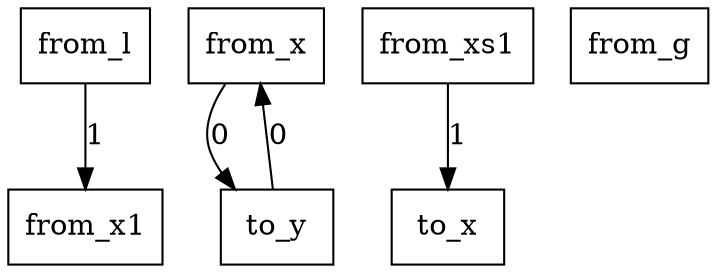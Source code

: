 digraph {
    graph [rankdir=TB
          ,bgcolor=transparent];
    node [shape=box
         ,fillcolor=white
         ,style=filled];
    0 [label=<from_x1>];
    1 [label=<from_x>];
    2 [label=<from_l>];
    3 [label=<from_xs1>];
    4 [label=<from_g>];
    5 [label=<to_y>];
    6 [label=<to_x>];
    1 -> 5 [label=0];
    2 -> 0 [label=1];
    3 -> 6 [label=1];
    5 -> 1 [label=0];
}